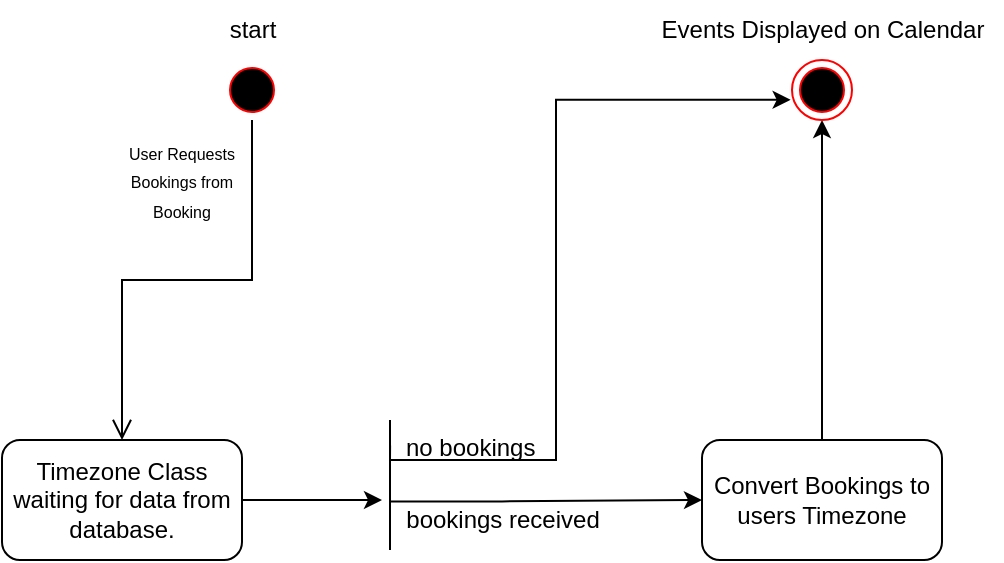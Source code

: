 <mxfile version="21.2.8">
  <diagram name="Page-1" id="ISQf4cOc-7cX-1sg7a2f">
    <mxGraphModel dx="661" dy="673" grid="1" gridSize="10" guides="1" tooltips="1" connect="1" arrows="1" fold="1" page="1" pageScale="1" pageWidth="850" pageHeight="1100" math="0" shadow="0">
      <root>
        <mxCell id="0" />
        <mxCell id="1" parent="0" />
        <mxCell id="33xvhwjEaHY4Uy679u2_-1" value="" style="ellipse;html=1;shape=startState;fillColor=#000000;strokeColor=#ff0000;" vertex="1" parent="1">
          <mxGeometry x="310" y="130" width="30" height="30" as="geometry" />
        </mxCell>
        <mxCell id="33xvhwjEaHY4Uy679u2_-6" value="&lt;font style=&quot;font-size: 8px;&quot;&gt;User Requests Bookings from Booking&lt;/font&gt;" style="text;html=1;strokeColor=none;fillColor=none;align=center;verticalAlign=middle;whiteSpace=wrap;rounded=0;" vertex="1" parent="1">
          <mxGeometry x="260" y="170" width="60" height="40" as="geometry" />
        </mxCell>
        <mxCell id="33xvhwjEaHY4Uy679u2_-10" value="" style="edgeStyle=orthogonalEdgeStyle;html=1;verticalAlign=bottom;endArrow=open;endSize=8;strokeColor=#000000;rounded=0;fillColor=#000000;" edge="1" parent="1" source="33xvhwjEaHY4Uy679u2_-1" target="33xvhwjEaHY4Uy679u2_-11">
          <mxGeometry relative="1" as="geometry">
            <mxPoint x="325" y="220" as="targetPoint" />
            <mxPoint x="325" y="160" as="sourcePoint" />
          </mxGeometry>
        </mxCell>
        <mxCell id="33xvhwjEaHY4Uy679u2_-22" style="edgeStyle=orthogonalEdgeStyle;rounded=0;orthogonalLoop=1;jettySize=auto;html=1;exitX=1;exitY=0.5;exitDx=0;exitDy=0;" edge="1" parent="1" source="33xvhwjEaHY4Uy679u2_-11">
          <mxGeometry relative="1" as="geometry">
            <mxPoint x="390" y="350" as="targetPoint" />
          </mxGeometry>
        </mxCell>
        <mxCell id="33xvhwjEaHY4Uy679u2_-11" value="&lt;div&gt;Timezone Class waiting for data from &lt;br&gt;&lt;/div&gt;&lt;div&gt;database.&lt;br&gt;&lt;/div&gt;" style="rounded=1;whiteSpace=wrap;html=1;" vertex="1" parent="1">
          <mxGeometry x="200" y="320" width="120" height="60" as="geometry" />
        </mxCell>
        <mxCell id="33xvhwjEaHY4Uy679u2_-19" style="edgeStyle=orthogonalEdgeStyle;rounded=0;orthogonalLoop=1;jettySize=auto;html=1;entryX=0.5;entryY=1;entryDx=0;entryDy=0;" edge="1" parent="1" source="33xvhwjEaHY4Uy679u2_-14" target="33xvhwjEaHY4Uy679u2_-20">
          <mxGeometry relative="1" as="geometry">
            <mxPoint x="540" y="200" as="targetPoint" />
          </mxGeometry>
        </mxCell>
        <mxCell id="33xvhwjEaHY4Uy679u2_-14" value="Convert Bookings to users Timezone" style="rounded=1;whiteSpace=wrap;html=1;" vertex="1" parent="1">
          <mxGeometry x="550" y="320" width="120" height="60" as="geometry" />
        </mxCell>
        <mxCell id="33xvhwjEaHY4Uy679u2_-15" value="bookings received" style="text;html=1;align=center;verticalAlign=middle;resizable=0;points=[];autosize=1;strokeColor=none;fillColor=none;" vertex="1" parent="1">
          <mxGeometry x="390" y="345" width="120" height="30" as="geometry" />
        </mxCell>
        <mxCell id="33xvhwjEaHY4Uy679u2_-17" value="no bookings" style="text;whiteSpace=wrap;html=1;" vertex="1" parent="1">
          <mxGeometry x="400" y="310" width="100" height="40" as="geometry" />
        </mxCell>
        <mxCell id="33xvhwjEaHY4Uy679u2_-20" value="" style="ellipse;html=1;shape=endState;fillColor=#000000;strokeColor=#ff0000;" vertex="1" parent="1">
          <mxGeometry x="595" y="130" width="30" height="30" as="geometry" />
        </mxCell>
        <mxCell id="33xvhwjEaHY4Uy679u2_-23" value="" style="edgeStyle=orthogonalEdgeStyle;rounded=0;orthogonalLoop=1;jettySize=auto;html=1;entryX=-0.023;entryY=0.664;entryDx=0;entryDy=0;entryPerimeter=0;exitX=0.196;exitY=0.494;exitDx=0;exitDy=0;exitPerimeter=0;" edge="1" parent="1" source="33xvhwjEaHY4Uy679u2_-21" target="33xvhwjEaHY4Uy679u2_-20">
          <mxGeometry relative="1" as="geometry">
            <mxPoint x="450" y="320" as="targetPoint" />
            <Array as="points">
              <mxPoint x="394" y="330" />
              <mxPoint x="477" y="330" />
              <mxPoint x="477" y="150" />
            </Array>
          </mxGeometry>
        </mxCell>
        <mxCell id="33xvhwjEaHY4Uy679u2_-24" style="edgeStyle=orthogonalEdgeStyle;rounded=0;orthogonalLoop=1;jettySize=auto;html=1;exitX=0.626;exitY=0.494;exitDx=0;exitDy=0;exitPerimeter=0;entryX=0;entryY=0.5;entryDx=0;entryDy=0;" edge="1" parent="1" source="33xvhwjEaHY4Uy679u2_-21" target="33xvhwjEaHY4Uy679u2_-14">
          <mxGeometry relative="1" as="geometry">
            <mxPoint x="540" y="372" as="targetPoint" />
            <Array as="points">
              <mxPoint x="450" y="351" />
              <mxPoint x="500" y="350" />
            </Array>
          </mxGeometry>
        </mxCell>
        <mxCell id="33xvhwjEaHY4Uy679u2_-21" value="" style="line;strokeWidth=1;fillColor=none;align=left;verticalAlign=middle;spacingTop=-1;spacingLeft=3;spacingRight=3;rotatable=0;labelPosition=right;points=[];portConstraint=eastwest;strokeColor=inherit;direction=south;" vertex="1" parent="1">
          <mxGeometry x="390" y="310" width="8" height="65" as="geometry" />
        </mxCell>
        <mxCell id="33xvhwjEaHY4Uy679u2_-27" value="Events Displayed on Calendar" style="text;html=1;align=center;verticalAlign=middle;resizable=0;points=[];autosize=1;strokeColor=none;fillColor=none;" vertex="1" parent="1">
          <mxGeometry x="520" y="100" width="180" height="30" as="geometry" />
        </mxCell>
        <mxCell id="33xvhwjEaHY4Uy679u2_-28" value="start" style="text;html=1;align=center;verticalAlign=middle;resizable=0;points=[];autosize=1;strokeColor=none;fillColor=none;" vertex="1" parent="1">
          <mxGeometry x="300" y="100" width="50" height="30" as="geometry" />
        </mxCell>
      </root>
    </mxGraphModel>
  </diagram>
</mxfile>
